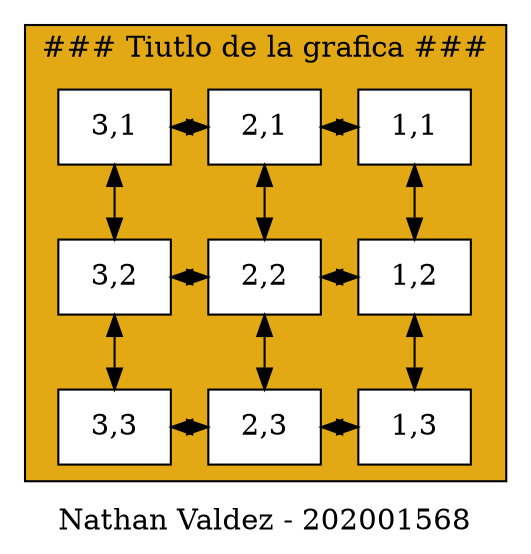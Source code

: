 digraph D{
    node[shape = box fillcolor = "FFEDBB" style = filled]
    label = "Nathan Valdez - 202001568"
    
    subgraph cluster_p{
        label = "### Tiutlo de la grafica ###"
        bgcolor = "#E2A914"
        edge[dir = "both"]

        Node1_1[label= "1,1", group=1, fillcolor= white];
        Node2_1[label= "2,1", group=2, fillcolor= white];
        Node3_1[label= "3,1", group=3, fillcolor= white];
        Node1_2[label= "1,2", group=1, fillcolor= white];
        Node2_2[label= "2,2", group=2, fillcolor= white];
        Node3_2[label= "3,2", group=3, fillcolor= white];
        Node1_3[label= "1,3", group=1, fillcolor= white];
        Node2_3[label= "2,3", group=2, fillcolor= white];
        Node3_3[label= "3,3", group=3, fillcolor= white];

        Node2_1 -> Node1_1;
        Node3_1 -> Node2_1;
        

        Node1_1 -> Node1_2 -> Node1_3;
        Node2_1 -> Node2_2 -> Node2_3;
        Node3_1 -> Node3_2 -> Node3_3;

        // Node1_1 -> Node2_1 -> Node3_1;
        Node1_2 -> Node2_2 -> Node3_2;
        Node1_3 -> Node2_3 -> Node3_3;

        { rank=same; Node1_1; Node2_1; Node3_1};
        { rank=same; Node1_2; Node2_2; Node3_2};
        { rank=same; Node1_3; Node2_3; Node3_3};
        
        
        



    }




}